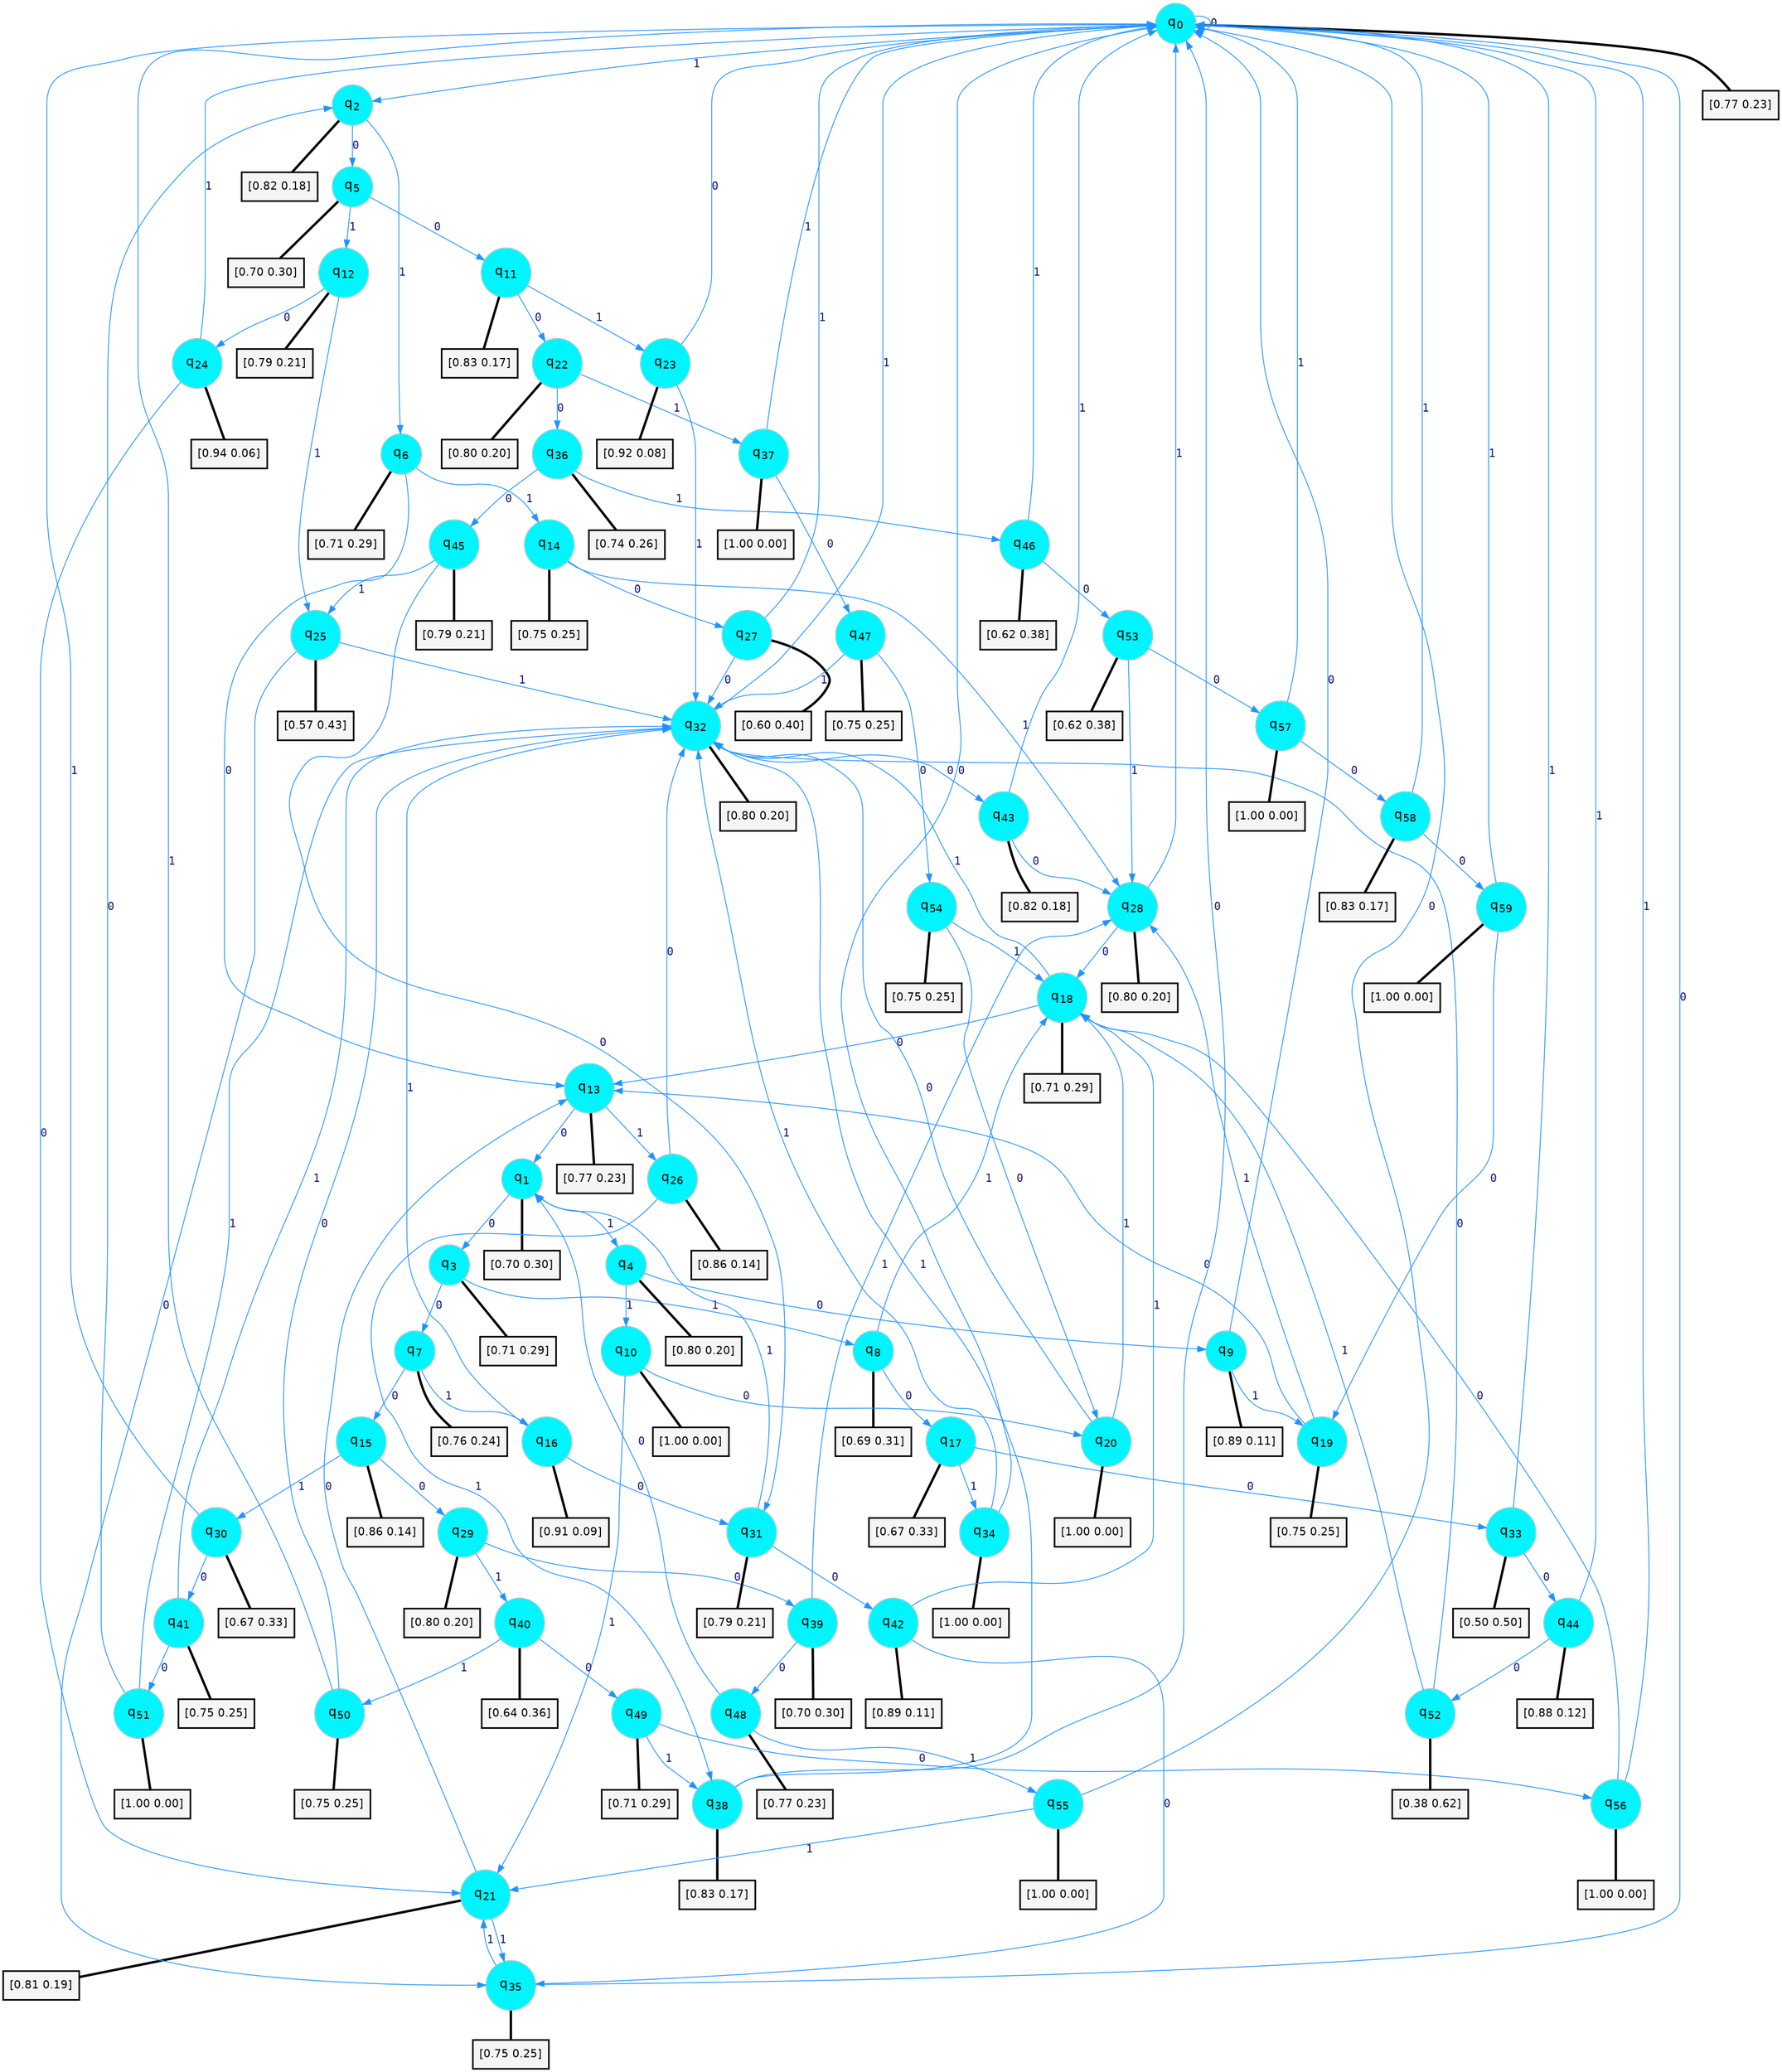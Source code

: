digraph G {
graph [
bgcolor=transparent, dpi=300, rankdir=TD, size="40,25"];
node [
color=gray, fillcolor=turquoise1, fontcolor=black, fontname=Helvetica, fontsize=16, fontweight=bold, shape=circle, style=filled];
edge [
arrowsize=1, color=dodgerblue1, fontcolor=midnightblue, fontname=courier, fontweight=bold, penwidth=1, style=solid, weight=20];
0[label=<q<SUB>0</SUB>>];
1[label=<q<SUB>1</SUB>>];
2[label=<q<SUB>2</SUB>>];
3[label=<q<SUB>3</SUB>>];
4[label=<q<SUB>4</SUB>>];
5[label=<q<SUB>5</SUB>>];
6[label=<q<SUB>6</SUB>>];
7[label=<q<SUB>7</SUB>>];
8[label=<q<SUB>8</SUB>>];
9[label=<q<SUB>9</SUB>>];
10[label=<q<SUB>10</SUB>>];
11[label=<q<SUB>11</SUB>>];
12[label=<q<SUB>12</SUB>>];
13[label=<q<SUB>13</SUB>>];
14[label=<q<SUB>14</SUB>>];
15[label=<q<SUB>15</SUB>>];
16[label=<q<SUB>16</SUB>>];
17[label=<q<SUB>17</SUB>>];
18[label=<q<SUB>18</SUB>>];
19[label=<q<SUB>19</SUB>>];
20[label=<q<SUB>20</SUB>>];
21[label=<q<SUB>21</SUB>>];
22[label=<q<SUB>22</SUB>>];
23[label=<q<SUB>23</SUB>>];
24[label=<q<SUB>24</SUB>>];
25[label=<q<SUB>25</SUB>>];
26[label=<q<SUB>26</SUB>>];
27[label=<q<SUB>27</SUB>>];
28[label=<q<SUB>28</SUB>>];
29[label=<q<SUB>29</SUB>>];
30[label=<q<SUB>30</SUB>>];
31[label=<q<SUB>31</SUB>>];
32[label=<q<SUB>32</SUB>>];
33[label=<q<SUB>33</SUB>>];
34[label=<q<SUB>34</SUB>>];
35[label=<q<SUB>35</SUB>>];
36[label=<q<SUB>36</SUB>>];
37[label=<q<SUB>37</SUB>>];
38[label=<q<SUB>38</SUB>>];
39[label=<q<SUB>39</SUB>>];
40[label=<q<SUB>40</SUB>>];
41[label=<q<SUB>41</SUB>>];
42[label=<q<SUB>42</SUB>>];
43[label=<q<SUB>43</SUB>>];
44[label=<q<SUB>44</SUB>>];
45[label=<q<SUB>45</SUB>>];
46[label=<q<SUB>46</SUB>>];
47[label=<q<SUB>47</SUB>>];
48[label=<q<SUB>48</SUB>>];
49[label=<q<SUB>49</SUB>>];
50[label=<q<SUB>50</SUB>>];
51[label=<q<SUB>51</SUB>>];
52[label=<q<SUB>52</SUB>>];
53[label=<q<SUB>53</SUB>>];
54[label=<q<SUB>54</SUB>>];
55[label=<q<SUB>55</SUB>>];
56[label=<q<SUB>56</SUB>>];
57[label=<q<SUB>57</SUB>>];
58[label=<q<SUB>58</SUB>>];
59[label=<q<SUB>59</SUB>>];
60[label="[0.77 0.23]", shape=box,fontcolor=black, fontname=Helvetica, fontsize=14, penwidth=2, fillcolor=whitesmoke,color=black];
61[label="[0.70 0.30]", shape=box,fontcolor=black, fontname=Helvetica, fontsize=14, penwidth=2, fillcolor=whitesmoke,color=black];
62[label="[0.82 0.18]", shape=box,fontcolor=black, fontname=Helvetica, fontsize=14, penwidth=2, fillcolor=whitesmoke,color=black];
63[label="[0.71 0.29]", shape=box,fontcolor=black, fontname=Helvetica, fontsize=14, penwidth=2, fillcolor=whitesmoke,color=black];
64[label="[0.80 0.20]", shape=box,fontcolor=black, fontname=Helvetica, fontsize=14, penwidth=2, fillcolor=whitesmoke,color=black];
65[label="[0.70 0.30]", shape=box,fontcolor=black, fontname=Helvetica, fontsize=14, penwidth=2, fillcolor=whitesmoke,color=black];
66[label="[0.71 0.29]", shape=box,fontcolor=black, fontname=Helvetica, fontsize=14, penwidth=2, fillcolor=whitesmoke,color=black];
67[label="[0.76 0.24]", shape=box,fontcolor=black, fontname=Helvetica, fontsize=14, penwidth=2, fillcolor=whitesmoke,color=black];
68[label="[0.69 0.31]", shape=box,fontcolor=black, fontname=Helvetica, fontsize=14, penwidth=2, fillcolor=whitesmoke,color=black];
69[label="[0.89 0.11]", shape=box,fontcolor=black, fontname=Helvetica, fontsize=14, penwidth=2, fillcolor=whitesmoke,color=black];
70[label="[1.00 0.00]", shape=box,fontcolor=black, fontname=Helvetica, fontsize=14, penwidth=2, fillcolor=whitesmoke,color=black];
71[label="[0.83 0.17]", shape=box,fontcolor=black, fontname=Helvetica, fontsize=14, penwidth=2, fillcolor=whitesmoke,color=black];
72[label="[0.79 0.21]", shape=box,fontcolor=black, fontname=Helvetica, fontsize=14, penwidth=2, fillcolor=whitesmoke,color=black];
73[label="[0.77 0.23]", shape=box,fontcolor=black, fontname=Helvetica, fontsize=14, penwidth=2, fillcolor=whitesmoke,color=black];
74[label="[0.75 0.25]", shape=box,fontcolor=black, fontname=Helvetica, fontsize=14, penwidth=2, fillcolor=whitesmoke,color=black];
75[label="[0.86 0.14]", shape=box,fontcolor=black, fontname=Helvetica, fontsize=14, penwidth=2, fillcolor=whitesmoke,color=black];
76[label="[0.91 0.09]", shape=box,fontcolor=black, fontname=Helvetica, fontsize=14, penwidth=2, fillcolor=whitesmoke,color=black];
77[label="[0.67 0.33]", shape=box,fontcolor=black, fontname=Helvetica, fontsize=14, penwidth=2, fillcolor=whitesmoke,color=black];
78[label="[0.71 0.29]", shape=box,fontcolor=black, fontname=Helvetica, fontsize=14, penwidth=2, fillcolor=whitesmoke,color=black];
79[label="[0.75 0.25]", shape=box,fontcolor=black, fontname=Helvetica, fontsize=14, penwidth=2, fillcolor=whitesmoke,color=black];
80[label="[1.00 0.00]", shape=box,fontcolor=black, fontname=Helvetica, fontsize=14, penwidth=2, fillcolor=whitesmoke,color=black];
81[label="[0.81 0.19]", shape=box,fontcolor=black, fontname=Helvetica, fontsize=14, penwidth=2, fillcolor=whitesmoke,color=black];
82[label="[0.80 0.20]", shape=box,fontcolor=black, fontname=Helvetica, fontsize=14, penwidth=2, fillcolor=whitesmoke,color=black];
83[label="[0.92 0.08]", shape=box,fontcolor=black, fontname=Helvetica, fontsize=14, penwidth=2, fillcolor=whitesmoke,color=black];
84[label="[0.94 0.06]", shape=box,fontcolor=black, fontname=Helvetica, fontsize=14, penwidth=2, fillcolor=whitesmoke,color=black];
85[label="[0.57 0.43]", shape=box,fontcolor=black, fontname=Helvetica, fontsize=14, penwidth=2, fillcolor=whitesmoke,color=black];
86[label="[0.86 0.14]", shape=box,fontcolor=black, fontname=Helvetica, fontsize=14, penwidth=2, fillcolor=whitesmoke,color=black];
87[label="[0.60 0.40]", shape=box,fontcolor=black, fontname=Helvetica, fontsize=14, penwidth=2, fillcolor=whitesmoke,color=black];
88[label="[0.80 0.20]", shape=box,fontcolor=black, fontname=Helvetica, fontsize=14, penwidth=2, fillcolor=whitesmoke,color=black];
89[label="[0.80 0.20]", shape=box,fontcolor=black, fontname=Helvetica, fontsize=14, penwidth=2, fillcolor=whitesmoke,color=black];
90[label="[0.67 0.33]", shape=box,fontcolor=black, fontname=Helvetica, fontsize=14, penwidth=2, fillcolor=whitesmoke,color=black];
91[label="[0.79 0.21]", shape=box,fontcolor=black, fontname=Helvetica, fontsize=14, penwidth=2, fillcolor=whitesmoke,color=black];
92[label="[0.80 0.20]", shape=box,fontcolor=black, fontname=Helvetica, fontsize=14, penwidth=2, fillcolor=whitesmoke,color=black];
93[label="[0.50 0.50]", shape=box,fontcolor=black, fontname=Helvetica, fontsize=14, penwidth=2, fillcolor=whitesmoke,color=black];
94[label="[1.00 0.00]", shape=box,fontcolor=black, fontname=Helvetica, fontsize=14, penwidth=2, fillcolor=whitesmoke,color=black];
95[label="[0.75 0.25]", shape=box,fontcolor=black, fontname=Helvetica, fontsize=14, penwidth=2, fillcolor=whitesmoke,color=black];
96[label="[0.74 0.26]", shape=box,fontcolor=black, fontname=Helvetica, fontsize=14, penwidth=2, fillcolor=whitesmoke,color=black];
97[label="[1.00 0.00]", shape=box,fontcolor=black, fontname=Helvetica, fontsize=14, penwidth=2, fillcolor=whitesmoke,color=black];
98[label="[0.83 0.17]", shape=box,fontcolor=black, fontname=Helvetica, fontsize=14, penwidth=2, fillcolor=whitesmoke,color=black];
99[label="[0.70 0.30]", shape=box,fontcolor=black, fontname=Helvetica, fontsize=14, penwidth=2, fillcolor=whitesmoke,color=black];
100[label="[0.64 0.36]", shape=box,fontcolor=black, fontname=Helvetica, fontsize=14, penwidth=2, fillcolor=whitesmoke,color=black];
101[label="[0.75 0.25]", shape=box,fontcolor=black, fontname=Helvetica, fontsize=14, penwidth=2, fillcolor=whitesmoke,color=black];
102[label="[0.89 0.11]", shape=box,fontcolor=black, fontname=Helvetica, fontsize=14, penwidth=2, fillcolor=whitesmoke,color=black];
103[label="[0.82 0.18]", shape=box,fontcolor=black, fontname=Helvetica, fontsize=14, penwidth=2, fillcolor=whitesmoke,color=black];
104[label="[0.88 0.12]", shape=box,fontcolor=black, fontname=Helvetica, fontsize=14, penwidth=2, fillcolor=whitesmoke,color=black];
105[label="[0.79 0.21]", shape=box,fontcolor=black, fontname=Helvetica, fontsize=14, penwidth=2, fillcolor=whitesmoke,color=black];
106[label="[0.62 0.38]", shape=box,fontcolor=black, fontname=Helvetica, fontsize=14, penwidth=2, fillcolor=whitesmoke,color=black];
107[label="[0.75 0.25]", shape=box,fontcolor=black, fontname=Helvetica, fontsize=14, penwidth=2, fillcolor=whitesmoke,color=black];
108[label="[0.77 0.23]", shape=box,fontcolor=black, fontname=Helvetica, fontsize=14, penwidth=2, fillcolor=whitesmoke,color=black];
109[label="[0.71 0.29]", shape=box,fontcolor=black, fontname=Helvetica, fontsize=14, penwidth=2, fillcolor=whitesmoke,color=black];
110[label="[0.75 0.25]", shape=box,fontcolor=black, fontname=Helvetica, fontsize=14, penwidth=2, fillcolor=whitesmoke,color=black];
111[label="[1.00 0.00]", shape=box,fontcolor=black, fontname=Helvetica, fontsize=14, penwidth=2, fillcolor=whitesmoke,color=black];
112[label="[0.38 0.62]", shape=box,fontcolor=black, fontname=Helvetica, fontsize=14, penwidth=2, fillcolor=whitesmoke,color=black];
113[label="[0.62 0.38]", shape=box,fontcolor=black, fontname=Helvetica, fontsize=14, penwidth=2, fillcolor=whitesmoke,color=black];
114[label="[0.75 0.25]", shape=box,fontcolor=black, fontname=Helvetica, fontsize=14, penwidth=2, fillcolor=whitesmoke,color=black];
115[label="[1.00 0.00]", shape=box,fontcolor=black, fontname=Helvetica, fontsize=14, penwidth=2, fillcolor=whitesmoke,color=black];
116[label="[1.00 0.00]", shape=box,fontcolor=black, fontname=Helvetica, fontsize=14, penwidth=2, fillcolor=whitesmoke,color=black];
117[label="[1.00 0.00]", shape=box,fontcolor=black, fontname=Helvetica, fontsize=14, penwidth=2, fillcolor=whitesmoke,color=black];
118[label="[0.83 0.17]", shape=box,fontcolor=black, fontname=Helvetica, fontsize=14, penwidth=2, fillcolor=whitesmoke,color=black];
119[label="[1.00 0.00]", shape=box,fontcolor=black, fontname=Helvetica, fontsize=14, penwidth=2, fillcolor=whitesmoke,color=black];
0->0 [label=0];
0->2 [label=1];
0->60 [arrowhead=none, penwidth=3,color=black];
1->3 [label=0];
1->4 [label=1];
1->61 [arrowhead=none, penwidth=3,color=black];
2->5 [label=0];
2->6 [label=1];
2->62 [arrowhead=none, penwidth=3,color=black];
3->7 [label=0];
3->8 [label=1];
3->63 [arrowhead=none, penwidth=3,color=black];
4->9 [label=0];
4->10 [label=1];
4->64 [arrowhead=none, penwidth=3,color=black];
5->11 [label=0];
5->12 [label=1];
5->65 [arrowhead=none, penwidth=3,color=black];
6->13 [label=0];
6->14 [label=1];
6->66 [arrowhead=none, penwidth=3,color=black];
7->15 [label=0];
7->16 [label=1];
7->67 [arrowhead=none, penwidth=3,color=black];
8->17 [label=0];
8->18 [label=1];
8->68 [arrowhead=none, penwidth=3,color=black];
9->0 [label=0];
9->19 [label=1];
9->69 [arrowhead=none, penwidth=3,color=black];
10->20 [label=0];
10->21 [label=1];
10->70 [arrowhead=none, penwidth=3,color=black];
11->22 [label=0];
11->23 [label=1];
11->71 [arrowhead=none, penwidth=3,color=black];
12->24 [label=0];
12->25 [label=1];
12->72 [arrowhead=none, penwidth=3,color=black];
13->1 [label=0];
13->26 [label=1];
13->73 [arrowhead=none, penwidth=3,color=black];
14->27 [label=0];
14->28 [label=1];
14->74 [arrowhead=none, penwidth=3,color=black];
15->29 [label=0];
15->30 [label=1];
15->75 [arrowhead=none, penwidth=3,color=black];
16->31 [label=0];
16->32 [label=1];
16->76 [arrowhead=none, penwidth=3,color=black];
17->33 [label=0];
17->34 [label=1];
17->77 [arrowhead=none, penwidth=3,color=black];
18->13 [label=0];
18->32 [label=1];
18->78 [arrowhead=none, penwidth=3,color=black];
19->13 [label=0];
19->28 [label=1];
19->79 [arrowhead=none, penwidth=3,color=black];
20->32 [label=0];
20->18 [label=1];
20->80 [arrowhead=none, penwidth=3,color=black];
21->13 [label=0];
21->35 [label=1];
21->81 [arrowhead=none, penwidth=3,color=black];
22->36 [label=0];
22->37 [label=1];
22->82 [arrowhead=none, penwidth=3,color=black];
23->0 [label=0];
23->32 [label=1];
23->83 [arrowhead=none, penwidth=3,color=black];
24->21 [label=0];
24->0 [label=1];
24->84 [arrowhead=none, penwidth=3,color=black];
25->35 [label=0];
25->32 [label=1];
25->85 [arrowhead=none, penwidth=3,color=black];
26->32 [label=0];
26->38 [label=1];
26->86 [arrowhead=none, penwidth=3,color=black];
27->32 [label=0];
27->0 [label=1];
27->87 [arrowhead=none, penwidth=3,color=black];
28->18 [label=0];
28->0 [label=1];
28->88 [arrowhead=none, penwidth=3,color=black];
29->39 [label=0];
29->40 [label=1];
29->89 [arrowhead=none, penwidth=3,color=black];
30->41 [label=0];
30->0 [label=1];
30->90 [arrowhead=none, penwidth=3,color=black];
31->42 [label=0];
31->1 [label=1];
31->91 [arrowhead=none, penwidth=3,color=black];
32->43 [label=0];
32->0 [label=1];
32->92 [arrowhead=none, penwidth=3,color=black];
33->44 [label=0];
33->0 [label=1];
33->93 [arrowhead=none, penwidth=3,color=black];
34->0 [label=0];
34->32 [label=1];
34->94 [arrowhead=none, penwidth=3,color=black];
35->0 [label=0];
35->21 [label=1];
35->95 [arrowhead=none, penwidth=3,color=black];
36->45 [label=0];
36->46 [label=1];
36->96 [arrowhead=none, penwidth=3,color=black];
37->47 [label=0];
37->0 [label=1];
37->97 [arrowhead=none, penwidth=3,color=black];
38->0 [label=0];
38->32 [label=1];
38->98 [arrowhead=none, penwidth=3,color=black];
39->48 [label=0];
39->28 [label=1];
39->99 [arrowhead=none, penwidth=3,color=black];
40->49 [label=0];
40->50 [label=1];
40->100 [arrowhead=none, penwidth=3,color=black];
41->51 [label=0];
41->32 [label=1];
41->101 [arrowhead=none, penwidth=3,color=black];
42->35 [label=0];
42->18 [label=1];
42->102 [arrowhead=none, penwidth=3,color=black];
43->28 [label=0];
43->0 [label=1];
43->103 [arrowhead=none, penwidth=3,color=black];
44->52 [label=0];
44->0 [label=1];
44->104 [arrowhead=none, penwidth=3,color=black];
45->31 [label=0];
45->25 [label=1];
45->105 [arrowhead=none, penwidth=3,color=black];
46->53 [label=0];
46->0 [label=1];
46->106 [arrowhead=none, penwidth=3,color=black];
47->54 [label=0];
47->32 [label=1];
47->107 [arrowhead=none, penwidth=3,color=black];
48->1 [label=0];
48->55 [label=1];
48->108 [arrowhead=none, penwidth=3,color=black];
49->56 [label=0];
49->38 [label=1];
49->109 [arrowhead=none, penwidth=3,color=black];
50->32 [label=0];
50->0 [label=1];
50->110 [arrowhead=none, penwidth=3,color=black];
51->2 [label=0];
51->32 [label=1];
51->111 [arrowhead=none, penwidth=3,color=black];
52->32 [label=0];
52->18 [label=1];
52->112 [arrowhead=none, penwidth=3,color=black];
53->57 [label=0];
53->28 [label=1];
53->113 [arrowhead=none, penwidth=3,color=black];
54->20 [label=0];
54->18 [label=1];
54->114 [arrowhead=none, penwidth=3,color=black];
55->0 [label=0];
55->21 [label=1];
55->115 [arrowhead=none, penwidth=3,color=black];
56->18 [label=0];
56->0 [label=1];
56->116 [arrowhead=none, penwidth=3,color=black];
57->58 [label=0];
57->0 [label=1];
57->117 [arrowhead=none, penwidth=3,color=black];
58->59 [label=0];
58->0 [label=1];
58->118 [arrowhead=none, penwidth=3,color=black];
59->19 [label=0];
59->0 [label=1];
59->119 [arrowhead=none, penwidth=3,color=black];
}
